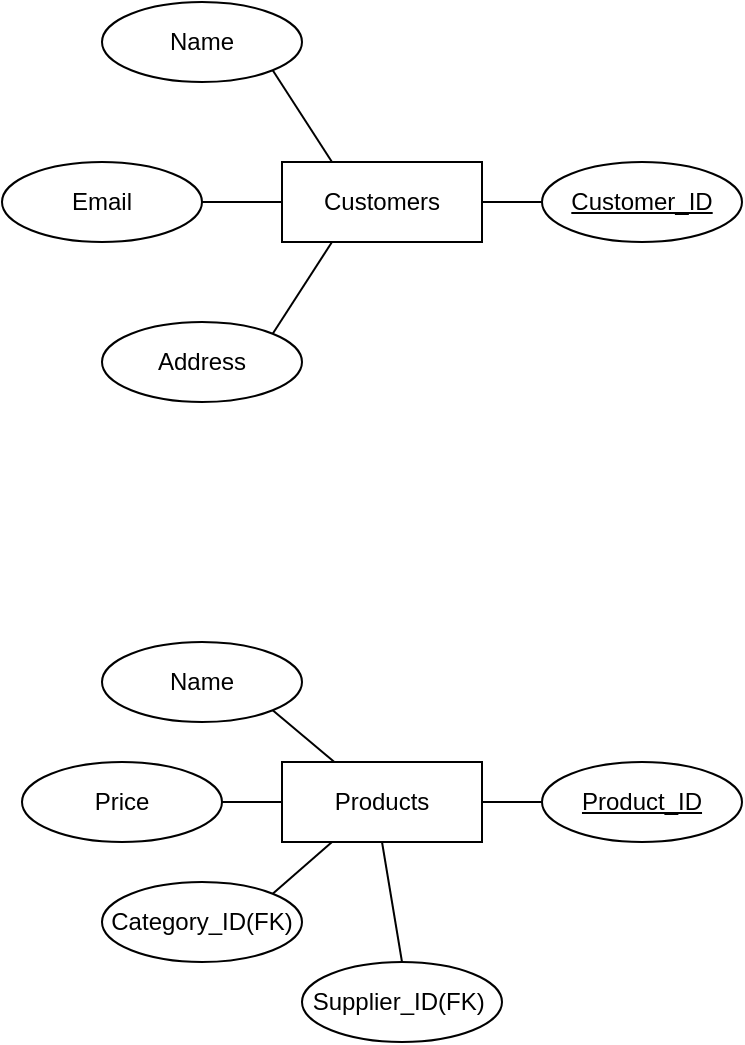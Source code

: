 <mxfile version="23.1.2" type="github">
  <diagram id="R2lEEEUBdFMjLlhIrx00" name="Page-1">
    <mxGraphModel dx="1736" dy="478" grid="1" gridSize="10" guides="1" tooltips="1" connect="1" arrows="1" fold="1" page="1" pageScale="1" pageWidth="827" pageHeight="1169" math="0" shadow="0" extFonts="Permanent Marker^https://fonts.googleapis.com/css?family=Permanent+Marker">
      <root>
        <mxCell id="0" />
        <mxCell id="1" parent="0" />
        <mxCell id="zfA8GvS_sk62KVz_93GT-23" value="Products" style="whiteSpace=wrap;html=1;align=center;" vertex="1" parent="1">
          <mxGeometry x="30" y="1060" width="100" height="40" as="geometry" />
        </mxCell>
        <mxCell id="zfA8GvS_sk62KVz_93GT-25" value="Product_ID" style="ellipse;whiteSpace=wrap;html=1;align=center;fontStyle=4;" vertex="1" parent="1">
          <mxGeometry x="160" y="1060" width="100" height="40" as="geometry" />
        </mxCell>
        <mxCell id="zfA8GvS_sk62KVz_93GT-29" value="" style="endArrow=none;html=1;rounded=0;entryX=0;entryY=0.5;entryDx=0;entryDy=0;exitX=1;exitY=0.5;exitDx=0;exitDy=0;" edge="1" parent="1" source="zfA8GvS_sk62KVz_93GT-23" target="zfA8GvS_sk62KVz_93GT-25">
          <mxGeometry relative="1" as="geometry">
            <mxPoint x="50" y="1050" as="sourcePoint" />
            <mxPoint x="210" y="1050" as="targetPoint" />
          </mxGeometry>
        </mxCell>
        <mxCell id="zfA8GvS_sk62KVz_93GT-30" value="Name" style="ellipse;whiteSpace=wrap;html=1;align=center;" vertex="1" parent="1">
          <mxGeometry x="-60" y="1000" width="100" height="40" as="geometry" />
        </mxCell>
        <mxCell id="zfA8GvS_sk62KVz_93GT-31" value="Price" style="ellipse;whiteSpace=wrap;html=1;align=center;" vertex="1" parent="1">
          <mxGeometry x="-100" y="1060" width="100" height="40" as="geometry" />
        </mxCell>
        <mxCell id="zfA8GvS_sk62KVz_93GT-32" value="Category_ID(FK)" style="ellipse;whiteSpace=wrap;html=1;align=center;" vertex="1" parent="1">
          <mxGeometry x="-60" y="1120" width="100" height="40" as="geometry" />
        </mxCell>
        <mxCell id="zfA8GvS_sk62KVz_93GT-33" value="Supplier_ID(FK)&amp;nbsp;" style="ellipse;whiteSpace=wrap;html=1;align=center;" vertex="1" parent="1">
          <mxGeometry x="40" y="1160" width="100" height="40" as="geometry" />
        </mxCell>
        <mxCell id="zfA8GvS_sk62KVz_93GT-34" value="" style="endArrow=none;html=1;rounded=0;exitX=1;exitY=1;exitDx=0;exitDy=0;" edge="1" parent="1" source="zfA8GvS_sk62KVz_93GT-30" target="zfA8GvS_sk62KVz_93GT-23">
          <mxGeometry relative="1" as="geometry">
            <mxPoint x="50" y="1050" as="sourcePoint" />
            <mxPoint x="210" y="1050" as="targetPoint" />
          </mxGeometry>
        </mxCell>
        <mxCell id="zfA8GvS_sk62KVz_93GT-35" value="" style="endArrow=none;html=1;rounded=0;exitX=1;exitY=0.5;exitDx=0;exitDy=0;entryX=0;entryY=0.5;entryDx=0;entryDy=0;" edge="1" parent="1" source="zfA8GvS_sk62KVz_93GT-31" target="zfA8GvS_sk62KVz_93GT-23">
          <mxGeometry relative="1" as="geometry">
            <mxPoint x="60" y="1060" as="sourcePoint" />
            <mxPoint x="220" y="1060" as="targetPoint" />
          </mxGeometry>
        </mxCell>
        <mxCell id="zfA8GvS_sk62KVz_93GT-36" value="" style="endArrow=none;html=1;rounded=0;exitX=1;exitY=0;exitDx=0;exitDy=0;entryX=0.25;entryY=1;entryDx=0;entryDy=0;" edge="1" parent="1" source="zfA8GvS_sk62KVz_93GT-32" target="zfA8GvS_sk62KVz_93GT-23">
          <mxGeometry relative="1" as="geometry">
            <mxPoint x="70" y="1070" as="sourcePoint" />
            <mxPoint x="230" y="1070" as="targetPoint" />
          </mxGeometry>
        </mxCell>
        <mxCell id="zfA8GvS_sk62KVz_93GT-37" value="" style="endArrow=none;html=1;rounded=0;exitX=0.5;exitY=0;exitDx=0;exitDy=0;entryX=0.5;entryY=1;entryDx=0;entryDy=0;" edge="1" parent="1" source="zfA8GvS_sk62KVz_93GT-33" target="zfA8GvS_sk62KVz_93GT-23">
          <mxGeometry relative="1" as="geometry">
            <mxPoint x="80" y="1080" as="sourcePoint" />
            <mxPoint x="240" y="1080" as="targetPoint" />
          </mxGeometry>
        </mxCell>
        <mxCell id="zfA8GvS_sk62KVz_93GT-38" value="Customers" style="whiteSpace=wrap;html=1;align=center;" vertex="1" parent="1">
          <mxGeometry x="30" y="760" width="100" height="40" as="geometry" />
        </mxCell>
        <mxCell id="zfA8GvS_sk62KVz_93GT-39" value="Customer_ID" style="ellipse;whiteSpace=wrap;html=1;align=center;fontStyle=4;" vertex="1" parent="1">
          <mxGeometry x="160" y="760" width="100" height="40" as="geometry" />
        </mxCell>
        <mxCell id="zfA8GvS_sk62KVz_93GT-40" value="Name" style="ellipse;whiteSpace=wrap;html=1;align=center;" vertex="1" parent="1">
          <mxGeometry x="-60" y="680" width="100" height="40" as="geometry" />
        </mxCell>
        <mxCell id="zfA8GvS_sk62KVz_93GT-41" value="Email" style="ellipse;whiteSpace=wrap;html=1;align=center;" vertex="1" parent="1">
          <mxGeometry x="-110" y="760" width="100" height="40" as="geometry" />
        </mxCell>
        <mxCell id="zfA8GvS_sk62KVz_93GT-42" value="Address" style="ellipse;whiteSpace=wrap;html=1;align=center;" vertex="1" parent="1">
          <mxGeometry x="-60" y="840" width="100" height="40" as="geometry" />
        </mxCell>
        <mxCell id="zfA8GvS_sk62KVz_93GT-43" value="" style="endArrow=none;html=1;rounded=0;exitX=1;exitY=0;exitDx=0;exitDy=0;entryX=0.25;entryY=1;entryDx=0;entryDy=0;" edge="1" parent="1" source="zfA8GvS_sk62KVz_93GT-42" target="zfA8GvS_sk62KVz_93GT-38">
          <mxGeometry relative="1" as="geometry">
            <mxPoint x="90" y="860.48" as="sourcePoint" />
            <mxPoint x="310" y="880" as="targetPoint" />
          </mxGeometry>
        </mxCell>
        <mxCell id="zfA8GvS_sk62KVz_93GT-44" value="" style="endArrow=none;html=1;rounded=0;exitX=1;exitY=0.5;exitDx=0;exitDy=0;entryX=0;entryY=0.5;entryDx=0;entryDy=0;" edge="1" parent="1" source="zfA8GvS_sk62KVz_93GT-41" target="zfA8GvS_sk62KVz_93GT-38">
          <mxGeometry relative="1" as="geometry">
            <mxPoint x="110" y="850" as="sourcePoint" />
            <mxPoint x="270" y="850" as="targetPoint" />
          </mxGeometry>
        </mxCell>
        <mxCell id="zfA8GvS_sk62KVz_93GT-45" value="" style="endArrow=none;html=1;rounded=0;exitX=1;exitY=1;exitDx=0;exitDy=0;entryX=0.25;entryY=0;entryDx=0;entryDy=0;" edge="1" parent="1" source="zfA8GvS_sk62KVz_93GT-40" target="zfA8GvS_sk62KVz_93GT-38">
          <mxGeometry relative="1" as="geometry">
            <mxPoint x="70" y="850" as="sourcePoint" />
            <mxPoint x="230" y="850" as="targetPoint" />
          </mxGeometry>
        </mxCell>
        <mxCell id="zfA8GvS_sk62KVz_93GT-46" value="" style="endArrow=none;html=1;rounded=0;entryX=0;entryY=0.5;entryDx=0;entryDy=0;exitX=1;exitY=0.5;exitDx=0;exitDy=0;" edge="1" parent="1" source="zfA8GvS_sk62KVz_93GT-38" target="zfA8GvS_sk62KVz_93GT-39">
          <mxGeometry relative="1" as="geometry">
            <mxPoint x="80" y="860" as="sourcePoint" />
            <mxPoint x="240" y="860" as="targetPoint" />
          </mxGeometry>
        </mxCell>
      </root>
    </mxGraphModel>
  </diagram>
</mxfile>
